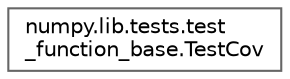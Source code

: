 digraph "Graphical Class Hierarchy"
{
 // LATEX_PDF_SIZE
  bgcolor="transparent";
  edge [fontname=Helvetica,fontsize=10,labelfontname=Helvetica,labelfontsize=10];
  node [fontname=Helvetica,fontsize=10,shape=box,height=0.2,width=0.4];
  rankdir="LR";
  Node0 [id="Node000000",label="numpy.lib.tests.test\l_function_base.TestCov",height=0.2,width=0.4,color="grey40", fillcolor="white", style="filled",URL="$d0/dc1/classnumpy_1_1lib_1_1tests_1_1test__function__base_1_1TestCov.html",tooltip=" "];
}

